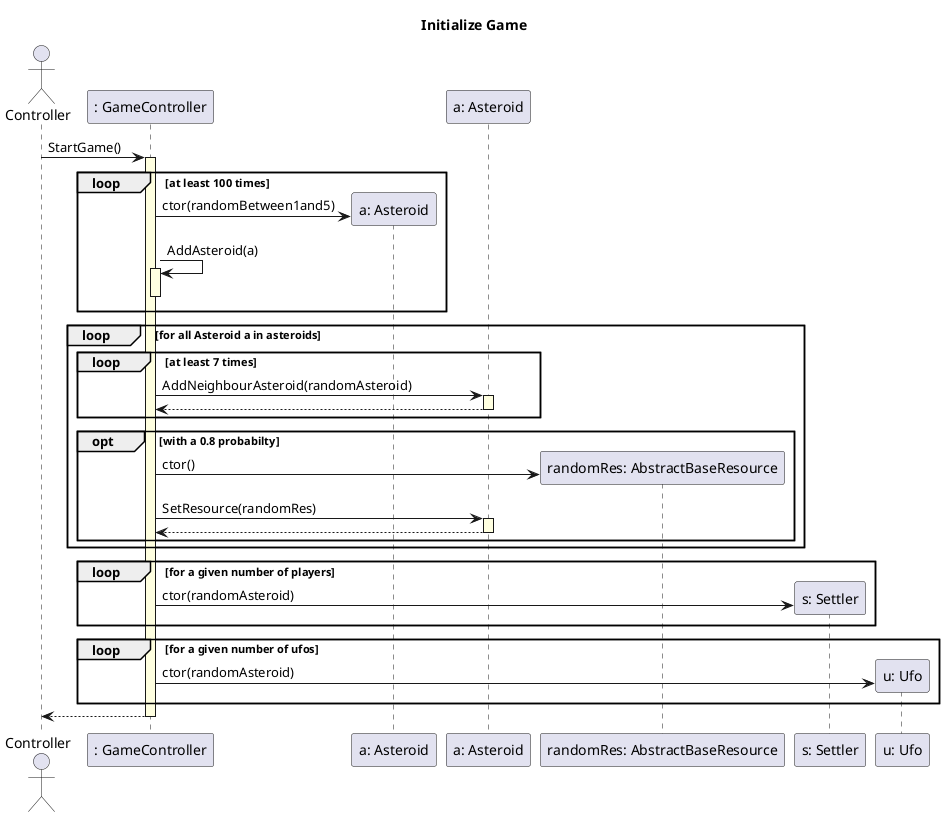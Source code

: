 @startuml
skinparam SequenceLifeLineBackgroundColor LightYellow

title "Initialize Game"

actor Controller as CTR
participant ": GameController" as game
participant "a: Asteroid" as a1
participant "a: Asteroid" as a2
participant "randomRes: AbstractBaseResource" as res
participant "s: Settler" as s
participant "u: Ufo" as u

CTR -> game ++ : StartGame()

    loop at least 100 times

        game -> a1 ** : ctor(randomBetween1and5)

        game -> game ++ : AddAsteroid(a)
        deactivate game

    end

    loop for all Asteroid a in asteroids
        
        loop at least 7 times

            game -> a2 ++ : AddNeighbourAsteroid(randomAsteroid)
            a2 --> game --

        end

        opt with a 0.8 probabilty

            game -> res ** : ctor()

            game -> a2 ++ : SetResource(randomRes)
            a2 --> game --

        end

    end


    loop for a given number of players

        game -> s ** : ctor(randomAsteroid)

    end

    loop for a given number of ufos

        game -> u ** : ctor(randomAsteroid)

    end

game --> CTR --

@enduml